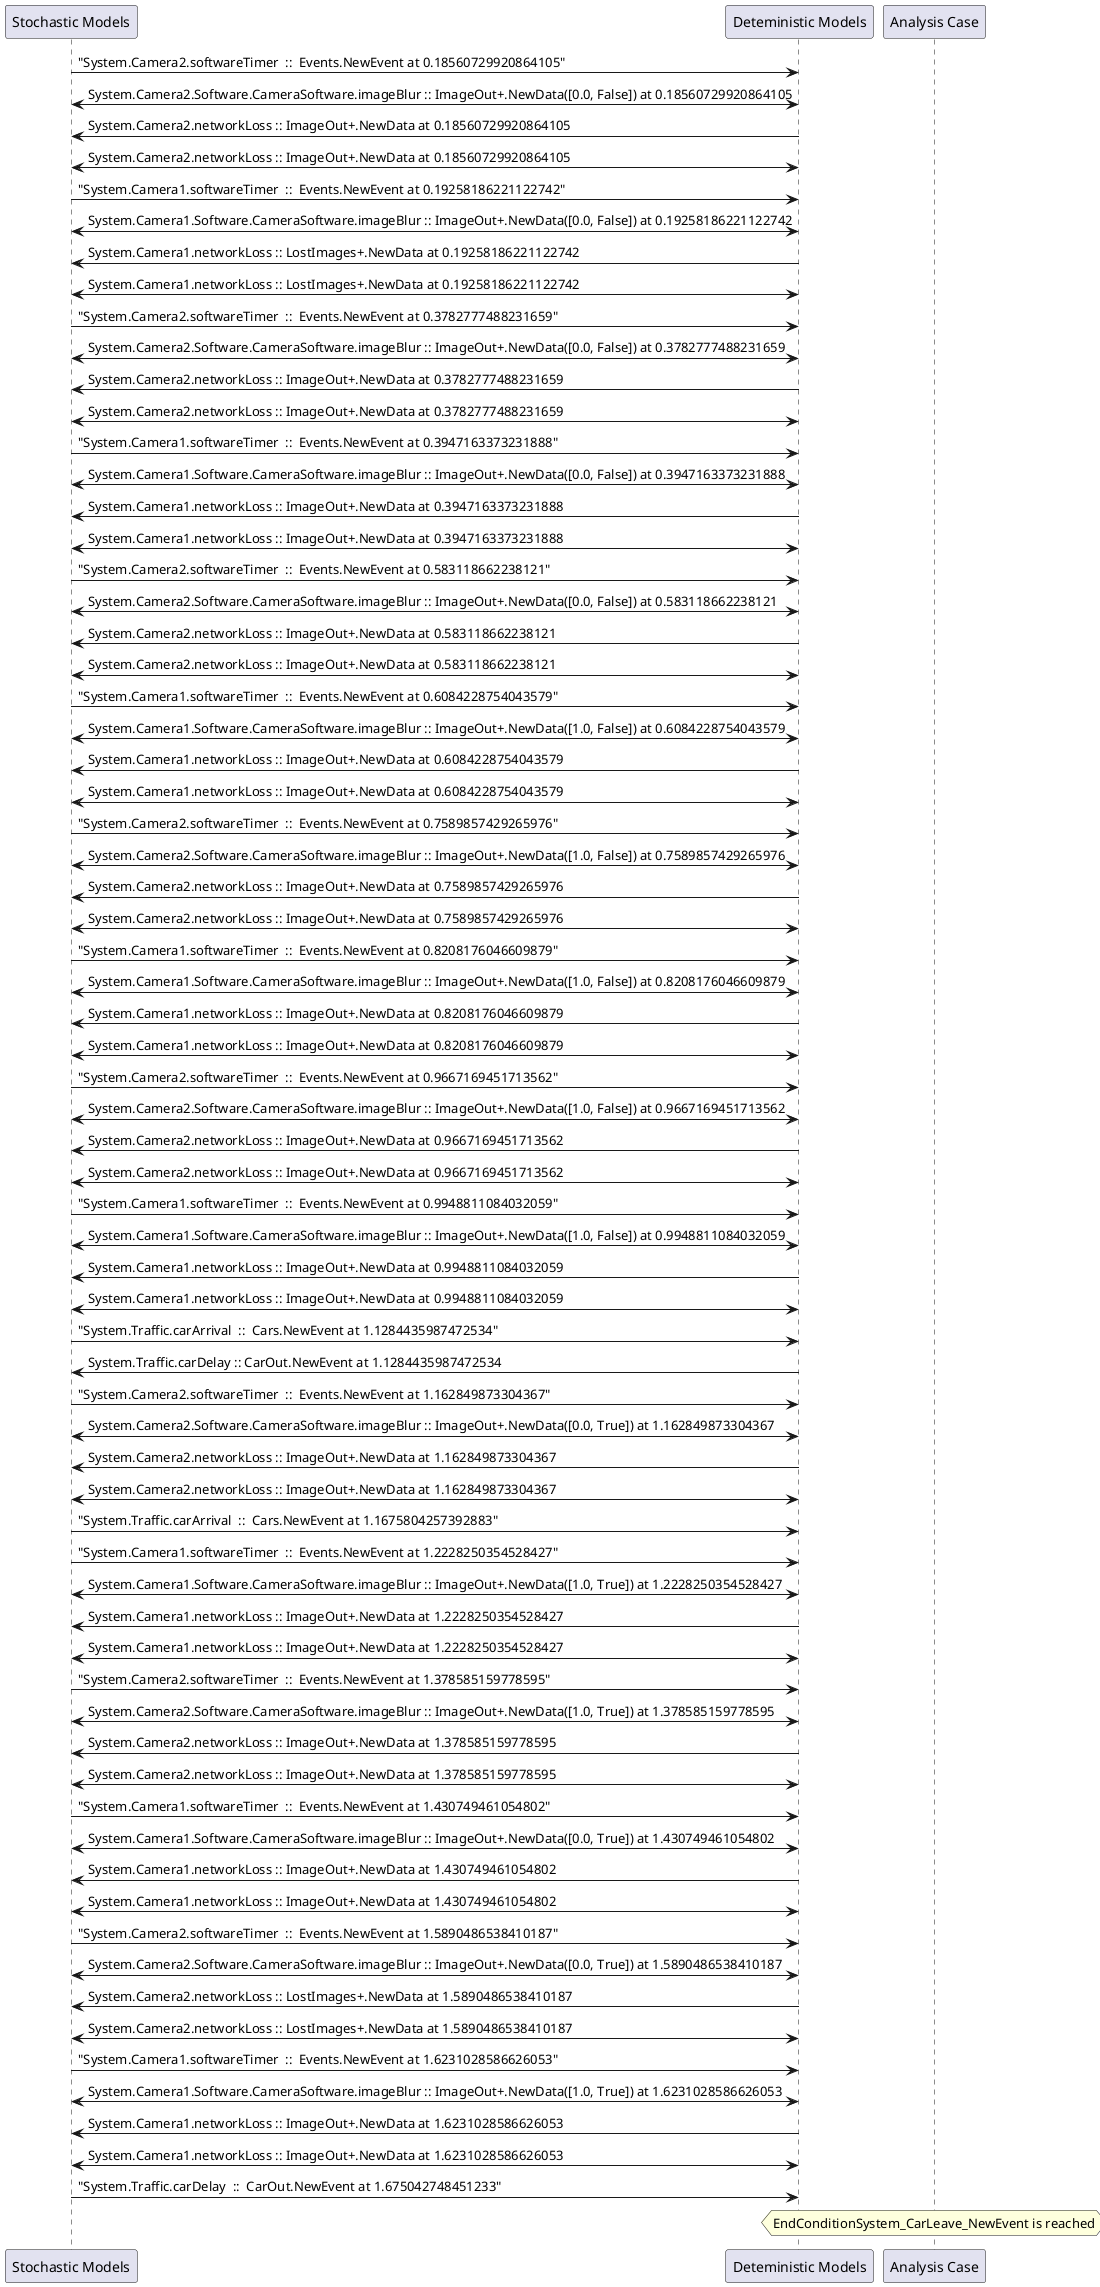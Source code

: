 
	@startuml
	participant "Stochastic Models" as stochmodel
	participant "Deteministic Models" as detmodel
	participant "Analysis Case" as analysis
	{24812_stop} stochmodel -> detmodel : "System.Camera2.softwareTimer  ::  Events.NewEvent at 0.18560729920864105"
detmodel <-> stochmodel : System.Camera2.Software.CameraSoftware.imageBlur :: ImageOut+.NewData([0.0, False]) at 0.18560729920864105
detmodel -> stochmodel : System.Camera2.networkLoss :: ImageOut+.NewData at 0.18560729920864105
detmodel <-> stochmodel : System.Camera2.networkLoss :: ImageOut+.NewData at 0.18560729920864105
{24797_stop} stochmodel -> detmodel : "System.Camera1.softwareTimer  ::  Events.NewEvent at 0.19258186221122742"
detmodel <-> stochmodel : System.Camera1.Software.CameraSoftware.imageBlur :: ImageOut+.NewData([0.0, False]) at 0.19258186221122742
detmodel -> stochmodel : System.Camera1.networkLoss :: LostImages+.NewData at 0.19258186221122742
detmodel <-> stochmodel : System.Camera1.networkLoss :: LostImages+.NewData at 0.19258186221122742
{24813_stop} stochmodel -> detmodel : "System.Camera2.softwareTimer  ::  Events.NewEvent at 0.3782777488231659"
detmodel <-> stochmodel : System.Camera2.Software.CameraSoftware.imageBlur :: ImageOut+.NewData([0.0, False]) at 0.3782777488231659
detmodel -> stochmodel : System.Camera2.networkLoss :: ImageOut+.NewData at 0.3782777488231659
detmodel <-> stochmodel : System.Camera2.networkLoss :: ImageOut+.NewData at 0.3782777488231659
{24798_stop} stochmodel -> detmodel : "System.Camera1.softwareTimer  ::  Events.NewEvent at 0.3947163373231888"
detmodel <-> stochmodel : System.Camera1.Software.CameraSoftware.imageBlur :: ImageOut+.NewData([0.0, False]) at 0.3947163373231888
detmodel -> stochmodel : System.Camera1.networkLoss :: ImageOut+.NewData at 0.3947163373231888
detmodel <-> stochmodel : System.Camera1.networkLoss :: ImageOut+.NewData at 0.3947163373231888
{24814_stop} stochmodel -> detmodel : "System.Camera2.softwareTimer  ::  Events.NewEvent at 0.583118662238121"
detmodel <-> stochmodel : System.Camera2.Software.CameraSoftware.imageBlur :: ImageOut+.NewData([0.0, False]) at 0.583118662238121
detmodel -> stochmodel : System.Camera2.networkLoss :: ImageOut+.NewData at 0.583118662238121
detmodel <-> stochmodel : System.Camera2.networkLoss :: ImageOut+.NewData at 0.583118662238121
{24799_stop} stochmodel -> detmodel : "System.Camera1.softwareTimer  ::  Events.NewEvent at 0.6084228754043579"
detmodel <-> stochmodel : System.Camera1.Software.CameraSoftware.imageBlur :: ImageOut+.NewData([1.0, False]) at 0.6084228754043579
detmodel -> stochmodel : System.Camera1.networkLoss :: ImageOut+.NewData at 0.6084228754043579
detmodel <-> stochmodel : System.Camera1.networkLoss :: ImageOut+.NewData at 0.6084228754043579
{24815_stop} stochmodel -> detmodel : "System.Camera2.softwareTimer  ::  Events.NewEvent at 0.7589857429265976"
detmodel <-> stochmodel : System.Camera2.Software.CameraSoftware.imageBlur :: ImageOut+.NewData([1.0, False]) at 0.7589857429265976
detmodel -> stochmodel : System.Camera2.networkLoss :: ImageOut+.NewData at 0.7589857429265976
detmodel <-> stochmodel : System.Camera2.networkLoss :: ImageOut+.NewData at 0.7589857429265976
{24800_stop} stochmodel -> detmodel : "System.Camera1.softwareTimer  ::  Events.NewEvent at 0.8208176046609879"
detmodel <-> stochmodel : System.Camera1.Software.CameraSoftware.imageBlur :: ImageOut+.NewData([1.0, False]) at 0.8208176046609879
detmodel -> stochmodel : System.Camera1.networkLoss :: ImageOut+.NewData at 0.8208176046609879
detmodel <-> stochmodel : System.Camera1.networkLoss :: ImageOut+.NewData at 0.8208176046609879
{24816_stop} stochmodel -> detmodel : "System.Camera2.softwareTimer  ::  Events.NewEvent at 0.9667169451713562"
detmodel <-> stochmodel : System.Camera2.Software.CameraSoftware.imageBlur :: ImageOut+.NewData([1.0, False]) at 0.9667169451713562
detmodel -> stochmodel : System.Camera2.networkLoss :: ImageOut+.NewData at 0.9667169451713562
detmodel <-> stochmodel : System.Camera2.networkLoss :: ImageOut+.NewData at 0.9667169451713562
{24801_stop} stochmodel -> detmodel : "System.Camera1.softwareTimer  ::  Events.NewEvent at 0.9948811084032059"
detmodel <-> stochmodel : System.Camera1.Software.CameraSoftware.imageBlur :: ImageOut+.NewData([1.0, False]) at 0.9948811084032059
detmodel -> stochmodel : System.Camera1.networkLoss :: ImageOut+.NewData at 0.9948811084032059
detmodel <-> stochmodel : System.Camera1.networkLoss :: ImageOut+.NewData at 0.9948811084032059
{24828_stop} stochmodel -> detmodel : "System.Traffic.carArrival  ::  Cars.NewEvent at 1.1284435987472534"
{24832_start} detmodel -> stochmodel : System.Traffic.carDelay :: CarOut.NewEvent at 1.1284435987472534
{24817_stop} stochmodel -> detmodel : "System.Camera2.softwareTimer  ::  Events.NewEvent at 1.162849873304367"
detmodel <-> stochmodel : System.Camera2.Software.CameraSoftware.imageBlur :: ImageOut+.NewData([0.0, True]) at 1.162849873304367
detmodel -> stochmodel : System.Camera2.networkLoss :: ImageOut+.NewData at 1.162849873304367
detmodel <-> stochmodel : System.Camera2.networkLoss :: ImageOut+.NewData at 1.162849873304367
{24829_stop} stochmodel -> detmodel : "System.Traffic.carArrival  ::  Cars.NewEvent at 1.1675804257392883"
{24802_stop} stochmodel -> detmodel : "System.Camera1.softwareTimer  ::  Events.NewEvent at 1.2228250354528427"
detmodel <-> stochmodel : System.Camera1.Software.CameraSoftware.imageBlur :: ImageOut+.NewData([1.0, True]) at 1.2228250354528427
detmodel -> stochmodel : System.Camera1.networkLoss :: ImageOut+.NewData at 1.2228250354528427
detmodel <-> stochmodel : System.Camera1.networkLoss :: ImageOut+.NewData at 1.2228250354528427
{24818_stop} stochmodel -> detmodel : "System.Camera2.softwareTimer  ::  Events.NewEvent at 1.378585159778595"
detmodel <-> stochmodel : System.Camera2.Software.CameraSoftware.imageBlur :: ImageOut+.NewData([1.0, True]) at 1.378585159778595
detmodel -> stochmodel : System.Camera2.networkLoss :: ImageOut+.NewData at 1.378585159778595
detmodel <-> stochmodel : System.Camera2.networkLoss :: ImageOut+.NewData at 1.378585159778595
{24803_stop} stochmodel -> detmodel : "System.Camera1.softwareTimer  ::  Events.NewEvent at 1.430749461054802"
detmodel <-> stochmodel : System.Camera1.Software.CameraSoftware.imageBlur :: ImageOut+.NewData([0.0, True]) at 1.430749461054802
detmodel -> stochmodel : System.Camera1.networkLoss :: ImageOut+.NewData at 1.430749461054802
detmodel <-> stochmodel : System.Camera1.networkLoss :: ImageOut+.NewData at 1.430749461054802
{24819_stop} stochmodel -> detmodel : "System.Camera2.softwareTimer  ::  Events.NewEvent at 1.5890486538410187"
detmodel <-> stochmodel : System.Camera2.Software.CameraSoftware.imageBlur :: ImageOut+.NewData([0.0, True]) at 1.5890486538410187
detmodel -> stochmodel : System.Camera2.networkLoss :: LostImages+.NewData at 1.5890486538410187
detmodel <-> stochmodel : System.Camera2.networkLoss :: LostImages+.NewData at 1.5890486538410187
{24804_stop} stochmodel -> detmodel : "System.Camera1.softwareTimer  ::  Events.NewEvent at 1.6231028586626053"
detmodel <-> stochmodel : System.Camera1.Software.CameraSoftware.imageBlur :: ImageOut+.NewData([1.0, True]) at 1.6231028586626053
detmodel -> stochmodel : System.Camera1.networkLoss :: ImageOut+.NewData at 1.6231028586626053
detmodel <-> stochmodel : System.Camera1.networkLoss :: ImageOut+.NewData at 1.6231028586626053
{24832_stop} stochmodel -> detmodel : "System.Traffic.carDelay  ::  CarOut.NewEvent at 1.675042748451233"
{24832_start} <-> {24832_stop} : delay
hnote over analysis 
EndConditionSystem_CarLeave_NewEvent is reached
endnote
@enduml